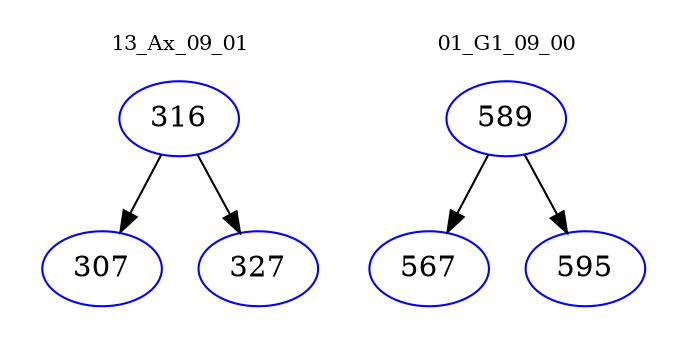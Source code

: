 digraph{
subgraph cluster_0 {
color = white
label = "13_Ax_09_01";
fontsize=10;
T0_316 [label="316", color="blue"]
T0_316 -> T0_307 [color="black"]
T0_307 [label="307", color="blue"]
T0_316 -> T0_327 [color="black"]
T0_327 [label="327", color="blue"]
}
subgraph cluster_1 {
color = white
label = "01_G1_09_00";
fontsize=10;
T1_589 [label="589", color="blue"]
T1_589 -> T1_567 [color="black"]
T1_567 [label="567", color="blue"]
T1_589 -> T1_595 [color="black"]
T1_595 [label="595", color="blue"]
}
}
